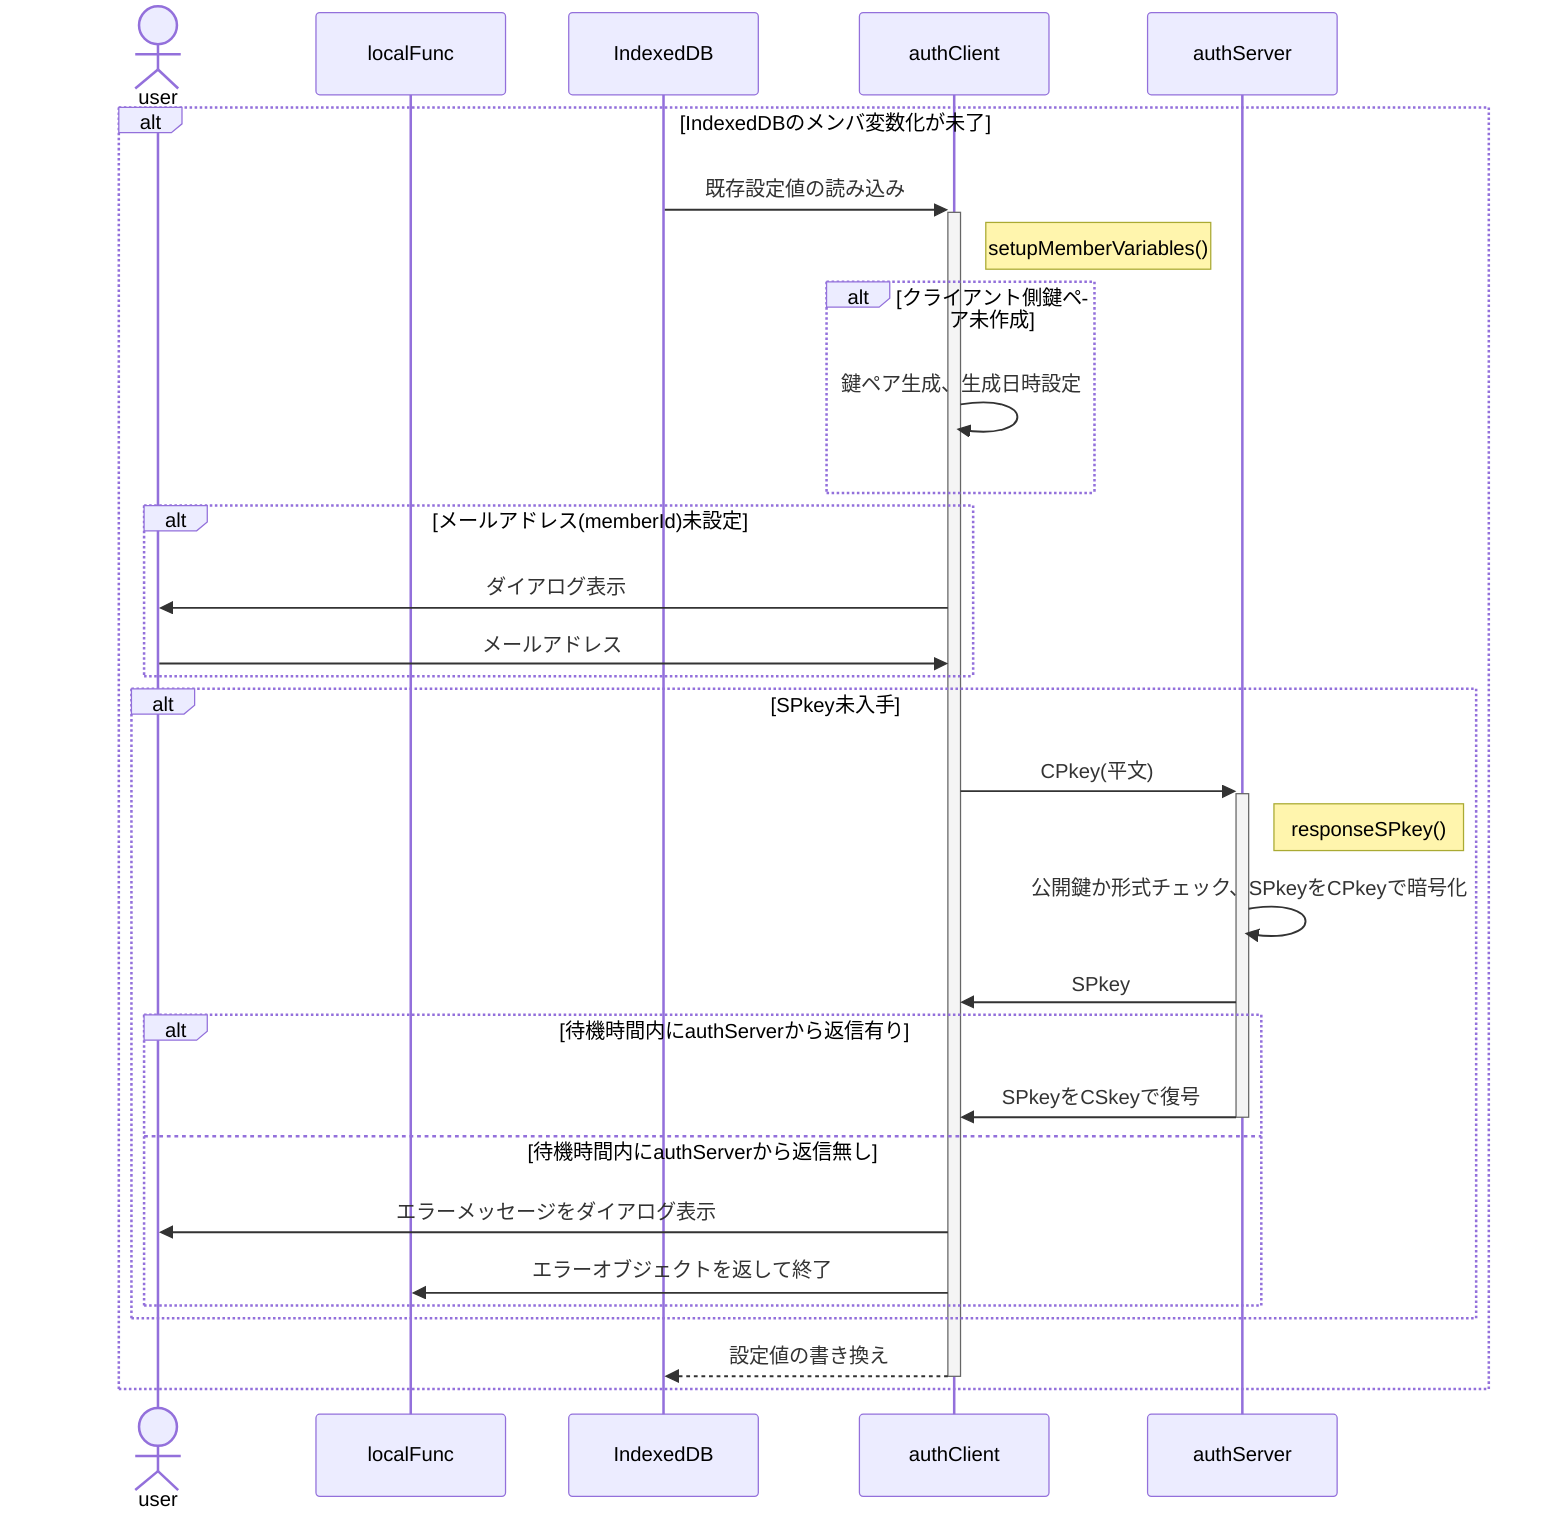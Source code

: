 %% authClient要求前準備

sequenceDiagram
  actor user
  participant localFunc
  %%participant clientMail
  %%participant encryptRequest
  participant IndexedDB
  participant authClient
  participant authServer
  %%participant memberList
  %%participant decryptRequest
  %%participant serverFunc
  %%actor admin

  %% IndexedDB格納項目のメンバ変数化 ----------
  alt IndexedDBのメンバ変数化が未了
    IndexedDB->>+authClient: 既存設定値の読み込み
    Note right of authClient: setupMemberVariables()
    alt クライアント側鍵ペア未作成
      authClient->>authClient: 鍵ペア生成、生成日時設定
    end
    alt メールアドレス(memberId)未設定
      authClient->>user: ダイアログ表示
      user->>authClient: メールアドレス
    end
    alt SPkey未入手
      authClient->>+authServer: CPkey(平文)
      Note right of authServer: responseSPkey()
      authServer->>authServer: 公開鍵か形式チェック、SPkeyをCPkeyで暗号化
      authServer->>authClient: SPkey
      alt 待機時間内にauthServerから返信有り
        authServer->>-authClient: SPkeyをCSkeyで復号
      else 待機時間内にauthServerから返信無し
        authClient->>user: エラーメッセージをダイアログ表示
        authClient->>localFunc: エラーオブジェクトを返して終了
      end
    end
    authClient-->>-IndexedDB: 設定値の書き換え
  end
